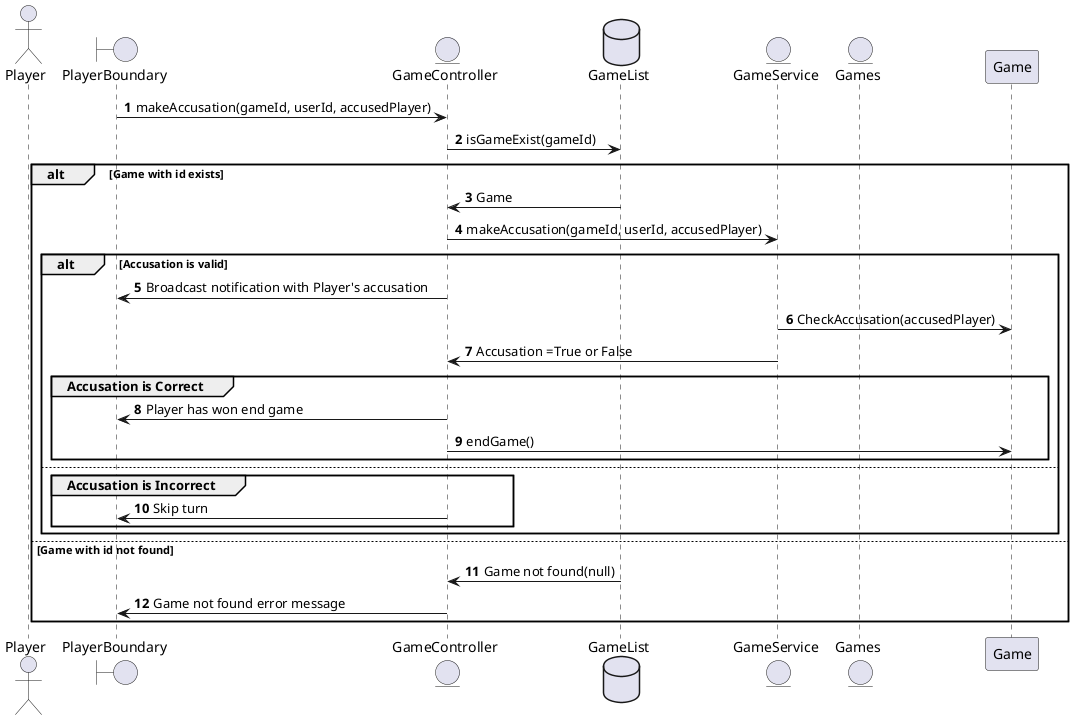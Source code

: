 @startuml

autonumber
actor Player
boundary PlayerBoundary
entity GameController

PlayerBoundary -> GameController: makeAccusation(gameId, userId, accusedPlayer)
database GameList
entity GameService
entity Games
GameController -> GameList: isGameExist(gameId)

alt Game with id exists
    GameList -> GameController: Game
    GameController -> GameService: makeAccusation(gameId, userId, accusedPlayer)
    alt Accusation is valid
        GameController -> PlayerBoundary: Broadcast notification with Player's accusation
        GameService->Game: CheckAccusation(accusedPlayer)
        GameService-> GameController: Accusation =True or False
        group Accusation is Correct
            GameController -> PlayerBoundary: Player has won end game
            GameController -> Game: endGame()
        end
    else
        group Accusation is Incorrect
            GameController -> PlayerBoundary: Skip turn
            
        end
    end
else Game with id not found
    GameList -> GameController: Game not found(null)
    GameController -> PlayerBoundary: Game not found error message
end
@enduml